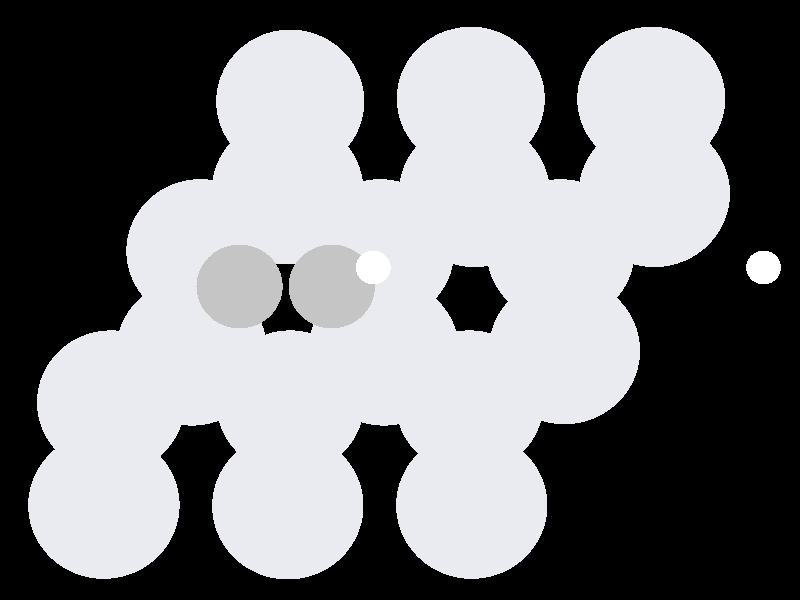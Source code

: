 #include "colors.inc"
#include "finish.inc"

global_settings {assumed_gamma 1 max_trace_level 6}
background {color White transmit 1.0}
camera {perspective
  right -11.97*x up 9.24*y
  direction 100.00*z
  location <0,0,100.00> look_at <0,0,0>}


light_source {<  2.00,   3.00,  40.00> color White
  area_light <0.70, 0, 0>, <0, 0.70, 0>, 3, 3
  adaptive 1 jitter}
// no fog
#declare simple = finish {phong 0.7}
#declare pale = finish {ambient 0.5 diffuse 0.85 roughness 0.001 specular 0.200 }
#declare intermediate = finish {ambient 0.3 diffuse 0.6 specular 0.1 roughness 0.04}
#declare vmd = finish {ambient 0.0 diffuse 0.65 phong 0.1 phong_size 40.0 specular 0.5 }
#declare jmol = finish {ambient 0.2 diffuse 0.6 specular 1 roughness 0.001 metallic}
#declare ase2 = finish {ambient 0.05 brilliance 3 diffuse 0.6 metallic specular 0.7 roughness 0.04 reflection 0.15}
#declare ase3 = finish {ambient 0.15 brilliance 2 diffuse 0.6 metallic specular 1.0 roughness 0.001 reflection 0.0}
#declare glass = finish {ambient 0.05 diffuse 0.3 specular 1.0 roughness 0.001}
#declare glass2 = finish {ambient 0.01 diffuse 0.3 specular 1.0 reflection 0.25 roughness 0.001}
#declare Rcell = 0.050;
#declare Rbond = 0.100;

#macro atom(LOC, R, COL, TRANS, FIN)
  sphere{LOC, R texture{pigment{color COL transmit TRANS} finish{FIN}}}
#end
#macro constrain(LOC, R, COL, TRANS FIN)
union{torus{R, Rcell rotate 45*z texture{pigment{color COL transmit TRANS} finish{FIN}}}
     torus{R, Rcell rotate -45*z texture{pigment{color COL transmit TRANS} finish{FIN}}}
     translate LOC}
#end

// no cell vertices
atom(< -4.53,  -1.65,  -4.79>, 1.16, rgb <0.82, 0.82, 0.88>, 0.0, ase3) // #0
atom(< -1.72,  -1.65,  -4.80>, 1.16, rgb <0.82, 0.82, 0.88>, 0.0, ase3) // #1
atom(<  1.09,  -1.65,  -4.79>, 1.16, rgb <0.82, 0.82, 0.88>, 0.0, ase3) // #2
atom(< -3.13,   0.79,  -4.79>, 1.16, rgb <0.82, 0.82, 0.88>, 0.0, ase3) // #3
atom(< -0.31,   0.79,  -4.79>, 1.16, rgb <0.82, 0.82, 0.88>, 0.0, ase3) // #4
atom(<  2.52,   0.79,  -4.83>, 1.16, rgb <0.82, 0.82, 0.88>, 0.0, ase3) // #5
atom(< -1.72,   3.20,  -4.74>, 1.16, rgb <0.82, 0.82, 0.88>, 0.0, ase3) // #6
atom(<  1.11,   3.25,  -4.82>, 1.16, rgb <0.82, 0.82, 0.88>, 0.0, ase3) // #7
atom(<  3.94,   3.25,  -4.82>, 1.16, rgb <0.82, 0.82, 0.88>, 0.0, ase3) // #8
atom(< -4.54,  -3.24,  -2.48>, 1.16, rgb <0.82, 0.82, 0.88>, 0.0, ase3) // #9
atom(< -1.72,  -3.25,  -2.49>, 1.16, rgb <0.82, 0.82, 0.88>, 0.0, ase3) // #10
atom(<  1.10,  -3.24,  -2.48>, 1.16, rgb <0.82, 0.82, 0.88>, 0.0, ase3) // #11
atom(< -3.19,  -0.82,  -2.38>, 1.16, rgb <0.82, 0.82, 0.88>, 0.0, ase3) // #12
atom(< -0.25,  -0.82,  -2.38>, 1.16, rgb <0.82, 0.82, 0.88>, 0.0, ase3) // #13
atom(<  2.52,  -0.80,  -2.48>, 1.16, rgb <0.82, 0.82, 0.88>, 0.0, ase3) // #14
atom(< -1.72,   1.72,  -2.30>, 1.16, rgb <0.82, 0.82, 0.88>, 0.0, ase3) // #15
atom(<  1.14,   1.68,  -2.52>, 1.16, rgb <0.82, 0.82, 0.88>, 0.0, ase3) // #16
atom(<  3.90,   1.68,  -2.52>, 1.16, rgb <0.82, 0.82, 0.88>, 0.0, ase3) // #17
atom(< -2.42,   0.21,  -0.83>, 0.65, rgb <0.56, 0.56, 0.56>, 0.0, ase3) // #18
atom(< -1.03,   0.21,  -0.83>, 0.65, rgb <0.56, 0.56, 0.56>, 0.0, ase3) // #19
atom(<  5.44,   0.50,  -0.00>, 0.26, rgb <1.00, 1.00, 1.00>, 0.0, ase3) // #20
atom(< -0.40,   0.50,   0.00>, 0.26, rgb <1.00, 1.00, 1.00>, 0.0, ase3) // #21

// no constraints
